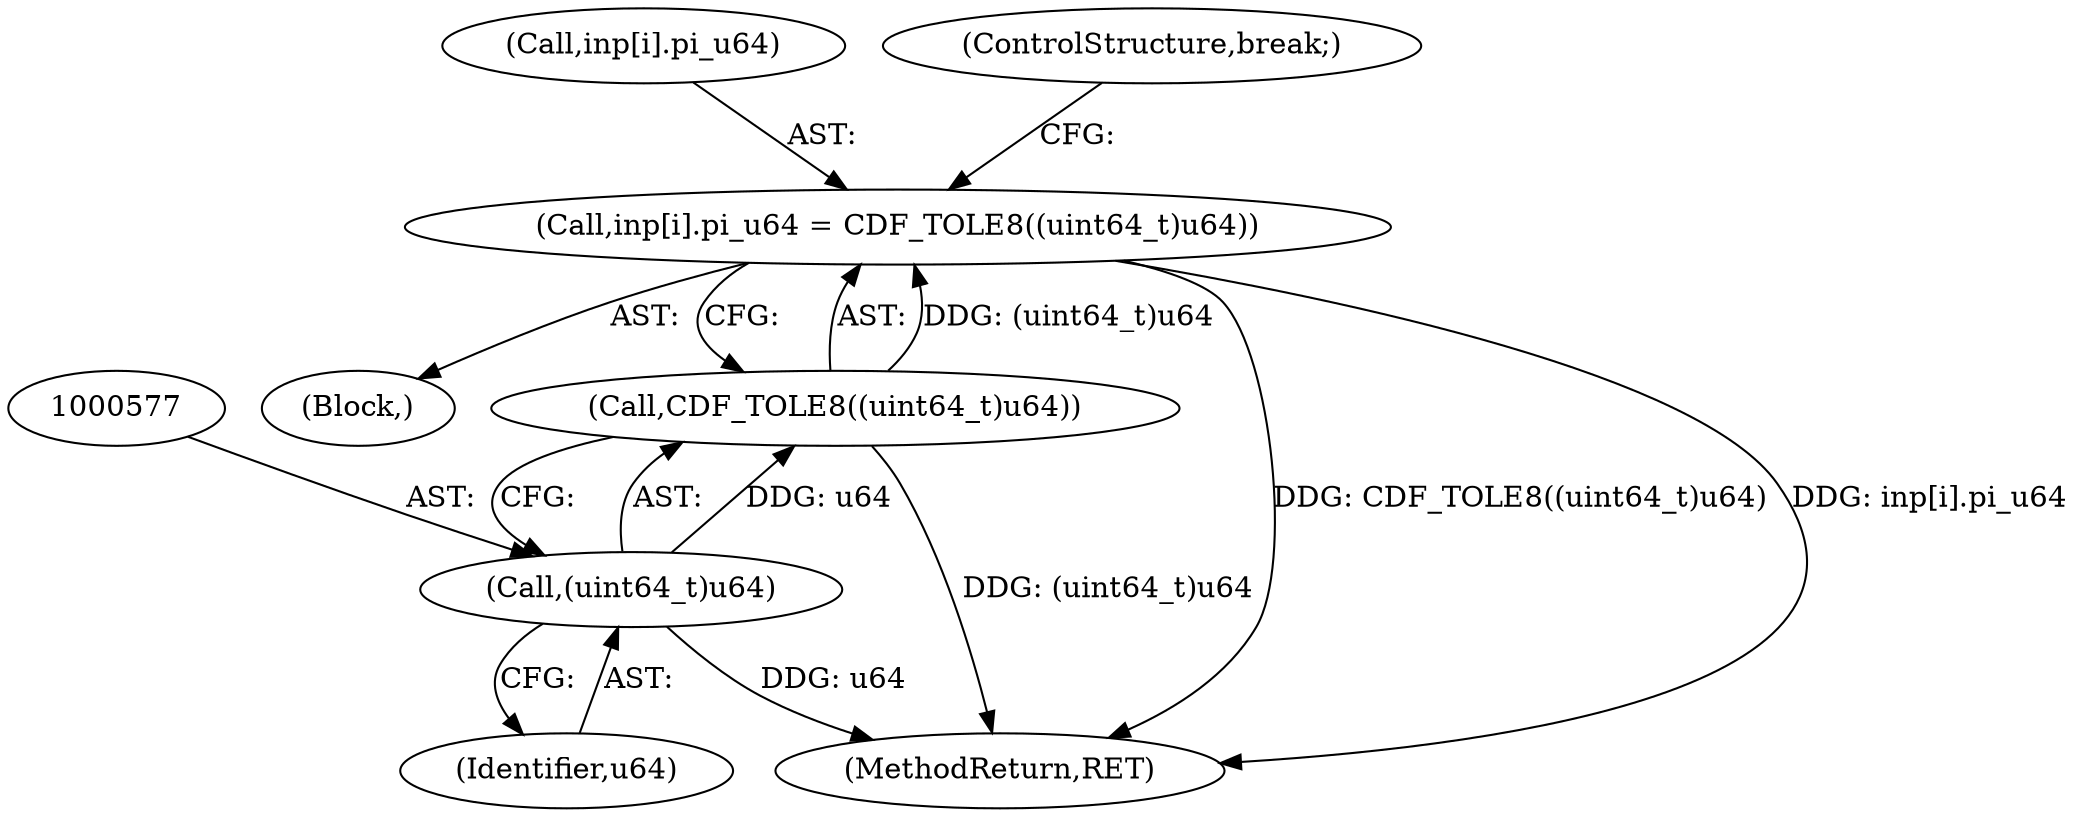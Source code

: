 digraph "0_file_93e063ee374b6a75729df9e7201fb511e47e259d@array" {
"1000569" [label="(Call,inp[i].pi_u64 = CDF_TOLE8((uint64_t)u64))"];
"1000575" [label="(Call,CDF_TOLE8((uint64_t)u64))"];
"1000576" [label="(Call,(uint64_t)u64)"];
"1000570" [label="(Call,inp[i].pi_u64)"];
"1000578" [label="(Identifier,u64)"];
"1000576" [label="(Call,(uint64_t)u64)"];
"1000569" [label="(Call,inp[i].pi_u64 = CDF_TOLE8((uint64_t)u64))"];
"1000419" [label="(Block,)"];
"1000871" [label="(MethodReturn,RET)"];
"1000579" [label="(ControlStructure,break;)"];
"1000575" [label="(Call,CDF_TOLE8((uint64_t)u64))"];
"1000569" -> "1000419"  [label="AST: "];
"1000569" -> "1000575"  [label="CFG: "];
"1000570" -> "1000569"  [label="AST: "];
"1000575" -> "1000569"  [label="AST: "];
"1000579" -> "1000569"  [label="CFG: "];
"1000569" -> "1000871"  [label="DDG: CDF_TOLE8((uint64_t)u64)"];
"1000569" -> "1000871"  [label="DDG: inp[i].pi_u64"];
"1000575" -> "1000569"  [label="DDG: (uint64_t)u64"];
"1000575" -> "1000576"  [label="CFG: "];
"1000576" -> "1000575"  [label="AST: "];
"1000575" -> "1000871"  [label="DDG: (uint64_t)u64"];
"1000576" -> "1000575"  [label="DDG: u64"];
"1000576" -> "1000578"  [label="CFG: "];
"1000577" -> "1000576"  [label="AST: "];
"1000578" -> "1000576"  [label="AST: "];
"1000576" -> "1000871"  [label="DDG: u64"];
}

